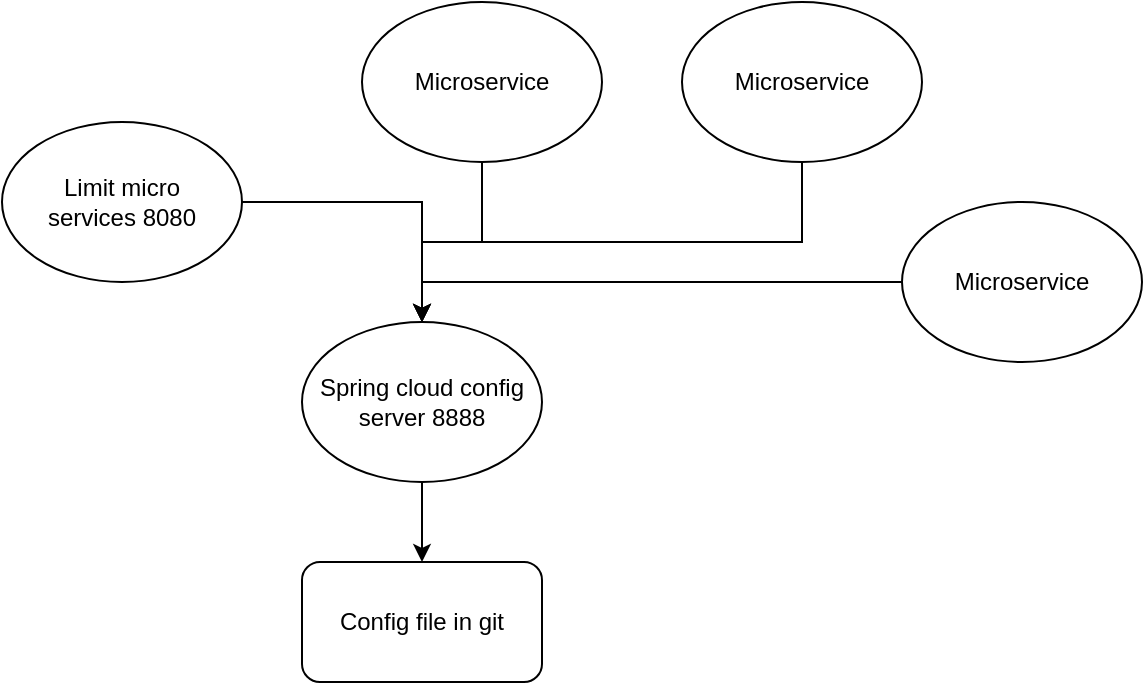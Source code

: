 <mxfile version="14.6.13" type="device"><diagram id="HlFNVIEPrNTKoETSBRFI" name="Page-1"><mxGraphModel dx="934" dy="510" grid="1" gridSize="10" guides="1" tooltips="1" connect="1" arrows="1" fold="1" page="1" pageScale="1" pageWidth="827" pageHeight="1169" math="0" shadow="0"><root><mxCell id="0"/><mxCell id="1" parent="0"/><mxCell id="zkSOQIfM3x1Z20VgyAed-11" style="edgeStyle=orthogonalEdgeStyle;rounded=0;orthogonalLoop=1;jettySize=auto;html=1;exitX=1;exitY=0.5;exitDx=0;exitDy=0;entryX=0.5;entryY=0;entryDx=0;entryDy=0;" edge="1" parent="1" source="zkSOQIfM3x1Z20VgyAed-1" target="zkSOQIfM3x1Z20VgyAed-2"><mxGeometry relative="1" as="geometry"/></mxCell><mxCell id="zkSOQIfM3x1Z20VgyAed-1" value="Limit micro &lt;br&gt;services 8080" style="ellipse;whiteSpace=wrap;html=1;" vertex="1" parent="1"><mxGeometry x="110" y="110" width="120" height="80" as="geometry"/></mxCell><mxCell id="zkSOQIfM3x1Z20VgyAed-13" style="edgeStyle=orthogonalEdgeStyle;rounded=0;orthogonalLoop=1;jettySize=auto;html=1;exitX=0.5;exitY=1;exitDx=0;exitDy=0;entryX=0.5;entryY=0;entryDx=0;entryDy=0;" edge="1" parent="1" source="zkSOQIfM3x1Z20VgyAed-2" target="zkSOQIfM3x1Z20VgyAed-12"><mxGeometry relative="1" as="geometry"/></mxCell><mxCell id="zkSOQIfM3x1Z20VgyAed-2" value="Spring cloud config server 8888" style="ellipse;whiteSpace=wrap;html=1;" vertex="1" parent="1"><mxGeometry x="260" y="210" width="120" height="80" as="geometry"/></mxCell><mxCell id="zkSOQIfM3x1Z20VgyAed-7" style="edgeStyle=orthogonalEdgeStyle;rounded=0;orthogonalLoop=1;jettySize=auto;html=1;exitX=0.5;exitY=1;exitDx=0;exitDy=0;" edge="1" parent="1" source="zkSOQIfM3x1Z20VgyAed-3" target="zkSOQIfM3x1Z20VgyAed-2"><mxGeometry relative="1" as="geometry"/></mxCell><mxCell id="zkSOQIfM3x1Z20VgyAed-3" value="Microservice" style="ellipse;whiteSpace=wrap;html=1;" vertex="1" parent="1"><mxGeometry x="290" y="50" width="120" height="80" as="geometry"/></mxCell><mxCell id="zkSOQIfM3x1Z20VgyAed-8" style="edgeStyle=orthogonalEdgeStyle;rounded=0;orthogonalLoop=1;jettySize=auto;html=1;exitX=0.5;exitY=1;exitDx=0;exitDy=0;" edge="1" parent="1" source="zkSOQIfM3x1Z20VgyAed-4" target="zkSOQIfM3x1Z20VgyAed-2"><mxGeometry relative="1" as="geometry"/></mxCell><mxCell id="zkSOQIfM3x1Z20VgyAed-4" value="Microservice" style="ellipse;whiteSpace=wrap;html=1;" vertex="1" parent="1"><mxGeometry x="450" y="50" width="120" height="80" as="geometry"/></mxCell><mxCell id="zkSOQIfM3x1Z20VgyAed-9" style="edgeStyle=orthogonalEdgeStyle;rounded=0;orthogonalLoop=1;jettySize=auto;html=1;exitX=0;exitY=0.5;exitDx=0;exitDy=0;entryX=0.5;entryY=0;entryDx=0;entryDy=0;" edge="1" parent="1" source="zkSOQIfM3x1Z20VgyAed-5" target="zkSOQIfM3x1Z20VgyAed-2"><mxGeometry relative="1" as="geometry"/></mxCell><mxCell id="zkSOQIfM3x1Z20VgyAed-5" value="Microservice" style="ellipse;whiteSpace=wrap;html=1;" vertex="1" parent="1"><mxGeometry x="560" y="150" width="120" height="80" as="geometry"/></mxCell><mxCell id="zkSOQIfM3x1Z20VgyAed-12" value="Config file in git" style="rounded=1;whiteSpace=wrap;html=1;" vertex="1" parent="1"><mxGeometry x="260" y="330" width="120" height="60" as="geometry"/></mxCell></root></mxGraphModel></diagram></mxfile>